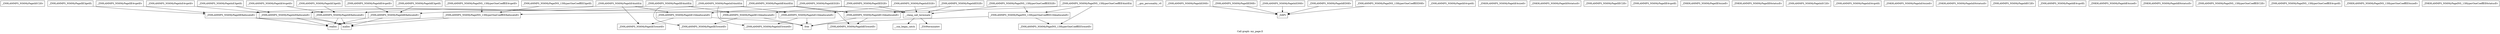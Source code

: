 digraph "Call graph: my_page.ll" {
	label="Call graph: my_page.ll";

	Node0x5596efc23d00 [shape=record,label="{_ZN9LAMMPS_NS6MyPageIiEC2Ev}"];
	Node0x5596efbc82e0 [shape=record,label="{_ZN9LAMMPS_NS6MyPageIiED2Ev}"];
	Node0x5596efbc82e0 -> Node0x5596efc11a20;
	Node0x5596efbc82e0 -> Node0x5596efc019c0;
	Node0x5596efc11a20 [shape=record,label="{_ZN9LAMMPS_NS6MyPageIiE10deallocateEv}"];
	Node0x5596efc11a20 -> Node0x5596efbfa830;
	Node0x5596efc11a20 -> Node0x5596efbb6ba0;
	Node0x5596efba14a0 [shape=record,label="{__gxx_personality_v0}"];
	Node0x5596efc019c0 [shape=record,label="{__clang_call_terminate}"];
	Node0x5596efc019c0 -> Node0x5596efc17b80;
	Node0x5596efc019c0 -> Node0x5596efba1520;
	Node0x5596efc17b80 [shape=record,label="{__cxa_begin_catch}"];
	Node0x5596efba1520 [shape=record,label="{_ZSt9terminatev}"];
	Node0x5596efbabd20 [shape=record,label="{_ZN9LAMMPS_NS6MyPageIiED0Ev}"];
	Node0x5596efbabd20 -> Node0x5596efbae580;
	Node0x5596efbae580 [shape=record,label="{_ZdlPv}"];
	Node0x5596efbaeb80 [shape=record,label="{_ZN9LAMMPS_NS6MyPageIiE4initEiii}"];
	Node0x5596efbaeb80 -> Node0x5596efc11a20;
	Node0x5596efbaeb80 -> Node0x5596efbaf700;
	Node0x5596efbaeb80 -> Node0x5596efbfa830;
	Node0x5596efbaf700 [shape=record,label="{_ZN9LAMMPS_NS6MyPageIiE8allocateEv}"];
	Node0x5596efbaf700 -> Node0x5596efbb2900;
	Node0x5596efbaf700 -> Node0x5596efbb3070;
	Node0x5596efbfa830 [shape=record,label="{_ZN9LAMMPS_NS6MyPageIiE5resetEv}"];
	Node0x5596efbb4120 [shape=record,label="{_ZN9LAMMPS_NS6MyPageIiE3getEi}"];
	Node0x5596efbb4120 -> Node0x5596efbaf700;
	Node0x5596efbe0850 [shape=record,label="{_ZN9LAMMPS_NS6MyPageIlE8allocateEv}"];
	Node0x5596efbe0850 -> Node0x5596efbb2900;
	Node0x5596efbe0850 -> Node0x5596efbb3070;
	Node0x5596efbb8610 [shape=record,label="{_ZN9LAMMPS_NS6MyPageIiE4vgetEv}"];
	Node0x5596efbb8610 -> Node0x5596efbaf700;
	Node0x5596efbbc670 [shape=record,label="{_ZN9LAMMPS_NS6MyPageIiE4vgotEi}"];
	Node0x5596efbc10b0 [shape=record,label="{_ZNK9LAMMPS_NS6MyPageIiE4sizeEv}"];
	Node0x5596efbdec50 [shape=record,label="{_ZNK9LAMMPS_NS6MyPageIiE6statusEv}"];
	Node0x5596efbb2900 [shape=record,label="{realloc}"];
	Node0x5596efbb3070 [shape=record,label="{malloc}"];
	Node0x5596efbb6ba0 [shape=record,label="{free}"];
	Node0x5596efbc9160 [shape=record,label="{_ZN9LAMMPS_NS6MyPageIlEC2Ev}"];
	Node0x5596efbcb7b0 [shape=record,label="{_ZN9LAMMPS_NS6MyPageIlED2Ev}"];
	Node0x5596efbcb7b0 -> Node0x5596efbd03e0;
	Node0x5596efbcb7b0 -> Node0x5596efc019c0;
	Node0x5596efbd03e0 [shape=record,label="{_ZN9LAMMPS_NS6MyPageIlE10deallocateEv}"];
	Node0x5596efbd03e0 -> Node0x5596efbd90a0;
	Node0x5596efbd03e0 -> Node0x5596efbb6ba0;
	Node0x5596efbdeec0 [shape=record,label="{_ZN9LAMMPS_NS6MyPageIlED0Ev}"];
	Node0x5596efbdeec0 -> Node0x5596efbae580;
	Node0x5596efbdf570 [shape=record,label="{_ZN9LAMMPS_NS6MyPageIlE4initEiii}"];
	Node0x5596efbdf570 -> Node0x5596efbd03e0;
	Node0x5596efbdf570 -> Node0x5596efbe0850;
	Node0x5596efbdf570 -> Node0x5596efbd90a0;
	Node0x5596efc2fc20 [shape=record,label="{_ZN9LAMMPS_NS6MyPageIxE4vgetEv}"];
	Node0x5596efc2fc20 -> Node0x5596efc2fa10;
	Node0x5596efbd90a0 [shape=record,label="{_ZN9LAMMPS_NS6MyPageIlE5resetEv}"];
	Node0x5596efbe1450 [shape=record,label="{_ZN9LAMMPS_NS6MyPageIlE3getEi}"];
	Node0x5596efbe1450 -> Node0x5596efbe0850;
	Node0x5596efbe3aa0 [shape=record,label="{_ZN9LAMMPS_NS6MyPageIlE4vgetEv}"];
	Node0x5596efbe3aa0 -> Node0x5596efbe0850;
	Node0x5596efbe66c0 [shape=record,label="{_ZN9LAMMPS_NS6MyPageIlE4vgotEi}"];
	Node0x5596efbec030 [shape=record,label="{_ZNK9LAMMPS_NS6MyPageIlE4sizeEv}"];
	Node0x5596efbf9230 [shape=record,label="{_ZNK9LAMMPS_NS6MyPageIlE6statusEv}"];
	Node0x5596efbf98e0 [shape=record,label="{_ZN9LAMMPS_NS6MyPageIxEC2Ev}"];
	Node0x5596efbfabc0 [shape=record,label="{_ZN9LAMMPS_NS6MyPageIxED2Ev}"];
	Node0x5596efbfabc0 -> Node0x5596efbfb7c0;
	Node0x5596efbfabc0 -> Node0x5596efc019c0;
	Node0x5596efbfb7c0 [shape=record,label="{_ZN9LAMMPS_NS6MyPageIxE10deallocateEv}"];
	Node0x5596efbfb7c0 -> Node0x5596efbfe410;
	Node0x5596efbfb7c0 -> Node0x5596efbb6ba0;
	Node0x5596efc2f8b0 [shape=record,label="{_ZN9LAMMPS_NS6MyPageIxED0Ev}"];
	Node0x5596efc2f8b0 -> Node0x5596efbae580;
	Node0x5596efc2f990 [shape=record,label="{_ZN9LAMMPS_NS6MyPageIxE4initEiii}"];
	Node0x5596efc2f990 -> Node0x5596efbfb7c0;
	Node0x5596efc2f990 -> Node0x5596efc2fa10;
	Node0x5596efc2f990 -> Node0x5596efbfe410;
	Node0x5596efc2fa10 [shape=record,label="{_ZN9LAMMPS_NS6MyPageIxE8allocateEv}"];
	Node0x5596efc2fa10 -> Node0x5596efbb2900;
	Node0x5596efc2fa10 -> Node0x5596efbb3070;
	Node0x5596efbfe410 [shape=record,label="{_ZN9LAMMPS_NS6MyPageIxE5resetEv}"];
	Node0x5596efc2fba0 [shape=record,label="{_ZN9LAMMPS_NS6MyPageIxE3getEi}"];
	Node0x5596efc2fba0 -> Node0x5596efc2fa10;
	Node0x5596efbff3d0 [shape=record,label="{_ZN9LAMMPS_NS6MyPageIxE4vgotEi}"];
	Node0x5596efc03540 [shape=record,label="{_ZNK9LAMMPS_NS6MyPageIxE4sizeEv}"];
	Node0x5596efc07a30 [shape=record,label="{_ZNK9LAMMPS_NS6MyPageIxE6statusEv}"];
	Node0x5596efc0aa90 [shape=record,label="{_ZN9LAMMPS_NS6MyPageIdEC2Ev}"];
	Node0x5596efc0f990 [shape=record,label="{_ZN9LAMMPS_NS6MyPageIdED2Ev}"];
	Node0x5596efc0f990 -> Node0x5596efc10c20;
	Node0x5596efc0f990 -> Node0x5596efc019c0;
	Node0x5596efc10c20 [shape=record,label="{_ZN9LAMMPS_NS6MyPageIdE10deallocateEv}"];
	Node0x5596efc10c20 -> Node0x5596efc13c90;
	Node0x5596efc10c20 -> Node0x5596efbb6ba0;
	Node0x5596efc14470 [shape=record,label="{_ZN9LAMMPS_NS6MyPageIdED0Ev}"];
	Node0x5596efc14470 -> Node0x5596efbae580;
	Node0x5596efc16ba0 [shape=record,label="{_ZN9LAMMPS_NS6MyPageIdE4initEiii}"];
	Node0x5596efc16ba0 -> Node0x5596efc10c20;
	Node0x5596efc16ba0 -> Node0x5596efb9fc20;
	Node0x5596efc16ba0 -> Node0x5596efc13c90;
	Node0x5596efb9fc20 [shape=record,label="{_ZN9LAMMPS_NS6MyPageIdE8allocateEv}"];
	Node0x5596efb9fc20 -> Node0x5596efbb2900;
	Node0x5596efb9fc20 -> Node0x5596efbb3070;
	Node0x5596efc13c90 [shape=record,label="{_ZN9LAMMPS_NS6MyPageIdE5resetEv}"];
	Node0x5596efbdf050 [shape=record,label="{_ZN9LAMMPS_NS6MyPageIdE3getEi}"];
	Node0x5596efbdf050 -> Node0x5596efb9fc20;
	Node0x5596efbf60b0 [shape=record,label="{_ZN9LAMMPS_NS6MyPageIdE4vgetEv}"];
	Node0x5596efbf60b0 -> Node0x5596efb9fc20;
	Node0x5596efbe7960 [shape=record,label="{_ZN9LAMMPS_NS6MyPageIdE4vgotEi}"];
	Node0x5596efbf8a70 [shape=record,label="{_ZNK9LAMMPS_NS6MyPageIdE4sizeEv}"];
	Node0x5596efbfe710 [shape=record,label="{_ZNK9LAMMPS_NS6MyPageIdE6statusEv}"];
	Node0x5596efbfb4d0 [shape=record,label="{_ZN9LAMMPS_NS6MyPageINS_13HyperOneCoeffEEC2Ev}"];
	Node0x5596efc01cd0 [shape=record,label="{_ZN9LAMMPS_NS6MyPageINS_13HyperOneCoeffEED2Ev}"];
	Node0x5596efc01cd0 -> Node0x5596efc0c0f0;
	Node0x5596efc01cd0 -> Node0x5596efc019c0;
	Node0x5596efc0c0f0 [shape=record,label="{_ZN9LAMMPS_NS6MyPageINS_13HyperOneCoeffEE10deallocateEv}"];
	Node0x5596efc0c0f0 -> Node0x5596efc11130;
	Node0x5596efc0c0f0 -> Node0x5596efbb6ba0;
	Node0x5596efc11550 [shape=record,label="{_ZN9LAMMPS_NS6MyPageINS_13HyperOneCoeffEED0Ev}"];
	Node0x5596efc11550 -> Node0x5596efbae580;
	Node0x5596efbb33b0 [shape=record,label="{_ZN9LAMMPS_NS6MyPageINS_13HyperOneCoeffEE4initEiii}"];
	Node0x5596efbb33b0 -> Node0x5596efc0c0f0;
	Node0x5596efbb33b0 -> Node0x5596efbaf5f0;
	Node0x5596efbb33b0 -> Node0x5596efc11130;
	Node0x5596efbaf5f0 [shape=record,label="{_ZN9LAMMPS_NS6MyPageINS_13HyperOneCoeffEE8allocateEv}"];
	Node0x5596efbaf5f0 -> Node0x5596efbb2900;
	Node0x5596efbaf5f0 -> Node0x5596efbb3070;
	Node0x5596efc11130 [shape=record,label="{_ZN9LAMMPS_NS6MyPageINS_13HyperOneCoeffEE5resetEv}"];
	Node0x5596efbc42b0 [shape=record,label="{_ZN9LAMMPS_NS6MyPageINS_13HyperOneCoeffEE3getEi}"];
	Node0x5596efbc42b0 -> Node0x5596efbaf5f0;
	Node0x5596efbc3c20 [shape=record,label="{_ZN9LAMMPS_NS6MyPageINS_13HyperOneCoeffEE4vgetEv}"];
	Node0x5596efbc3c20 -> Node0x5596efbaf5f0;
	Node0x5596efbc5ef0 [shape=record,label="{_ZN9LAMMPS_NS6MyPageINS_13HyperOneCoeffEE4vgotEi}"];
	Node0x5596efbc4580 [shape=record,label="{_ZNK9LAMMPS_NS6MyPageINS_13HyperOneCoeffEE4sizeEv}"];
	Node0x5596efbbe010 [shape=record,label="{_ZNK9LAMMPS_NS6MyPageINS_13HyperOneCoeffEE6statusEv}"];
}

